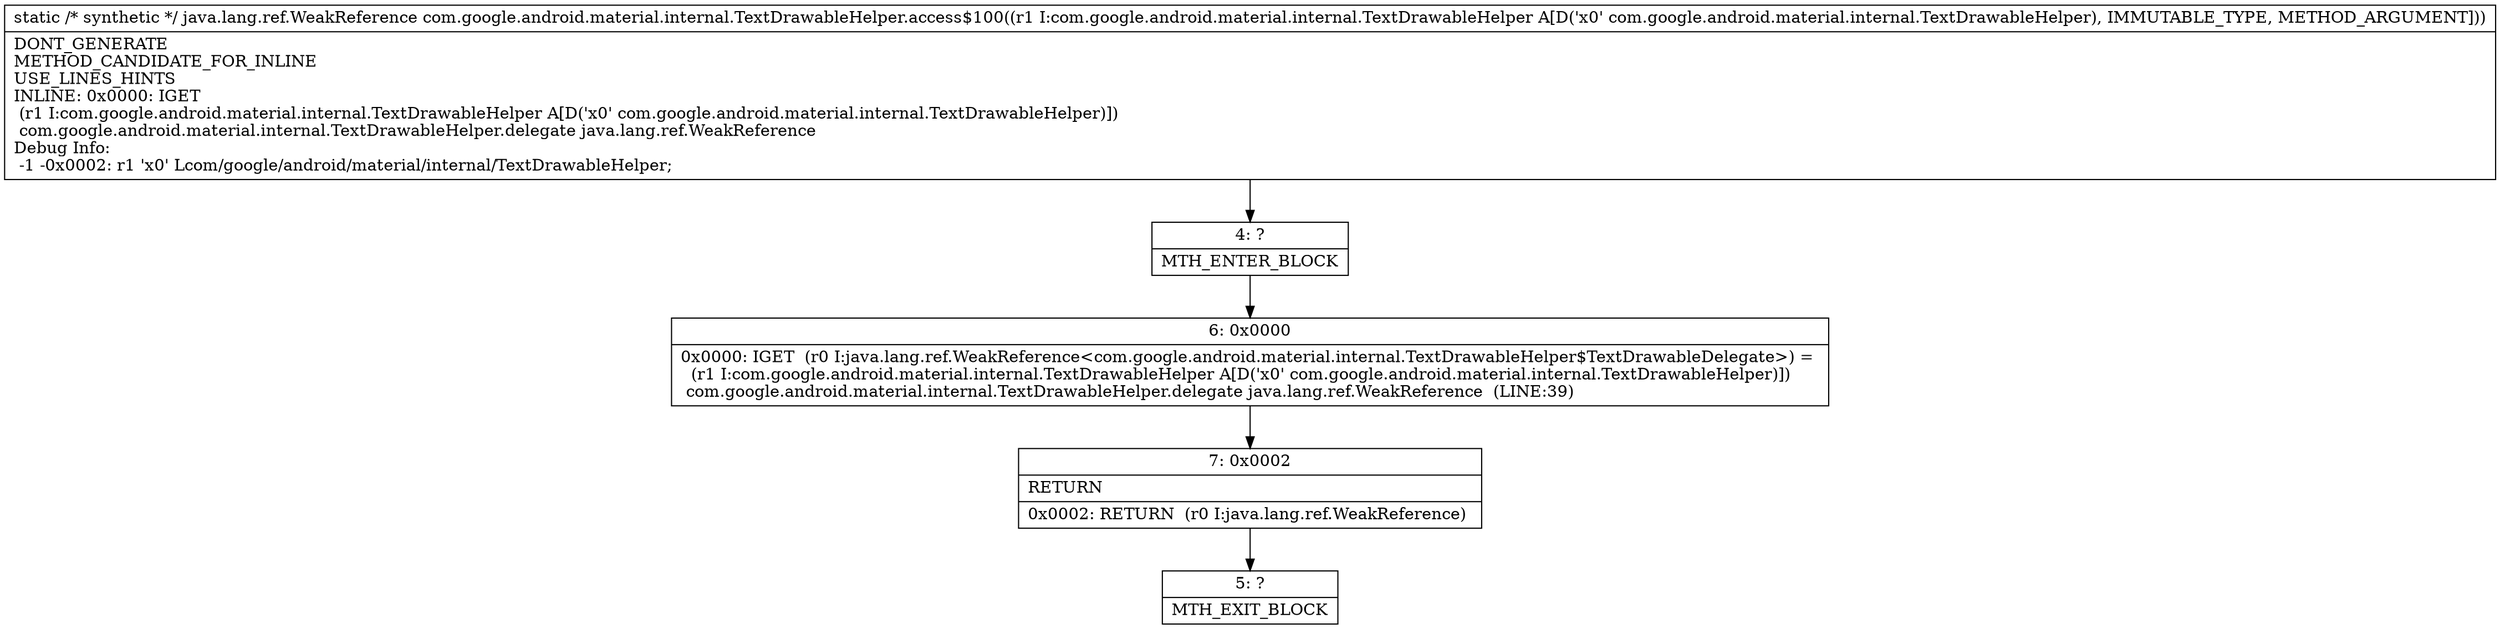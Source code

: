 digraph "CFG forcom.google.android.material.internal.TextDrawableHelper.access$100(Lcom\/google\/android\/material\/internal\/TextDrawableHelper;)Ljava\/lang\/ref\/WeakReference;" {
Node_4 [shape=record,label="{4\:\ ?|MTH_ENTER_BLOCK\l}"];
Node_6 [shape=record,label="{6\:\ 0x0000|0x0000: IGET  (r0 I:java.lang.ref.WeakReference\<com.google.android.material.internal.TextDrawableHelper$TextDrawableDelegate\>) = \l  (r1 I:com.google.android.material.internal.TextDrawableHelper A[D('x0' com.google.android.material.internal.TextDrawableHelper)])\l com.google.android.material.internal.TextDrawableHelper.delegate java.lang.ref.WeakReference  (LINE:39)\l}"];
Node_7 [shape=record,label="{7\:\ 0x0002|RETURN\l|0x0002: RETURN  (r0 I:java.lang.ref.WeakReference) \l}"];
Node_5 [shape=record,label="{5\:\ ?|MTH_EXIT_BLOCK\l}"];
MethodNode[shape=record,label="{static \/* synthetic *\/ java.lang.ref.WeakReference com.google.android.material.internal.TextDrawableHelper.access$100((r1 I:com.google.android.material.internal.TextDrawableHelper A[D('x0' com.google.android.material.internal.TextDrawableHelper), IMMUTABLE_TYPE, METHOD_ARGUMENT]))  | DONT_GENERATE\lMETHOD_CANDIDATE_FOR_INLINE\lUSE_LINES_HINTS\lINLINE: 0x0000: IGET  \l  (r1 I:com.google.android.material.internal.TextDrawableHelper A[D('x0' com.google.android.material.internal.TextDrawableHelper)])\l com.google.android.material.internal.TextDrawableHelper.delegate java.lang.ref.WeakReference\lDebug Info:\l  \-1 \-0x0002: r1 'x0' Lcom\/google\/android\/material\/internal\/TextDrawableHelper;\l}"];
MethodNode -> Node_4;Node_4 -> Node_6;
Node_6 -> Node_7;
Node_7 -> Node_5;
}

